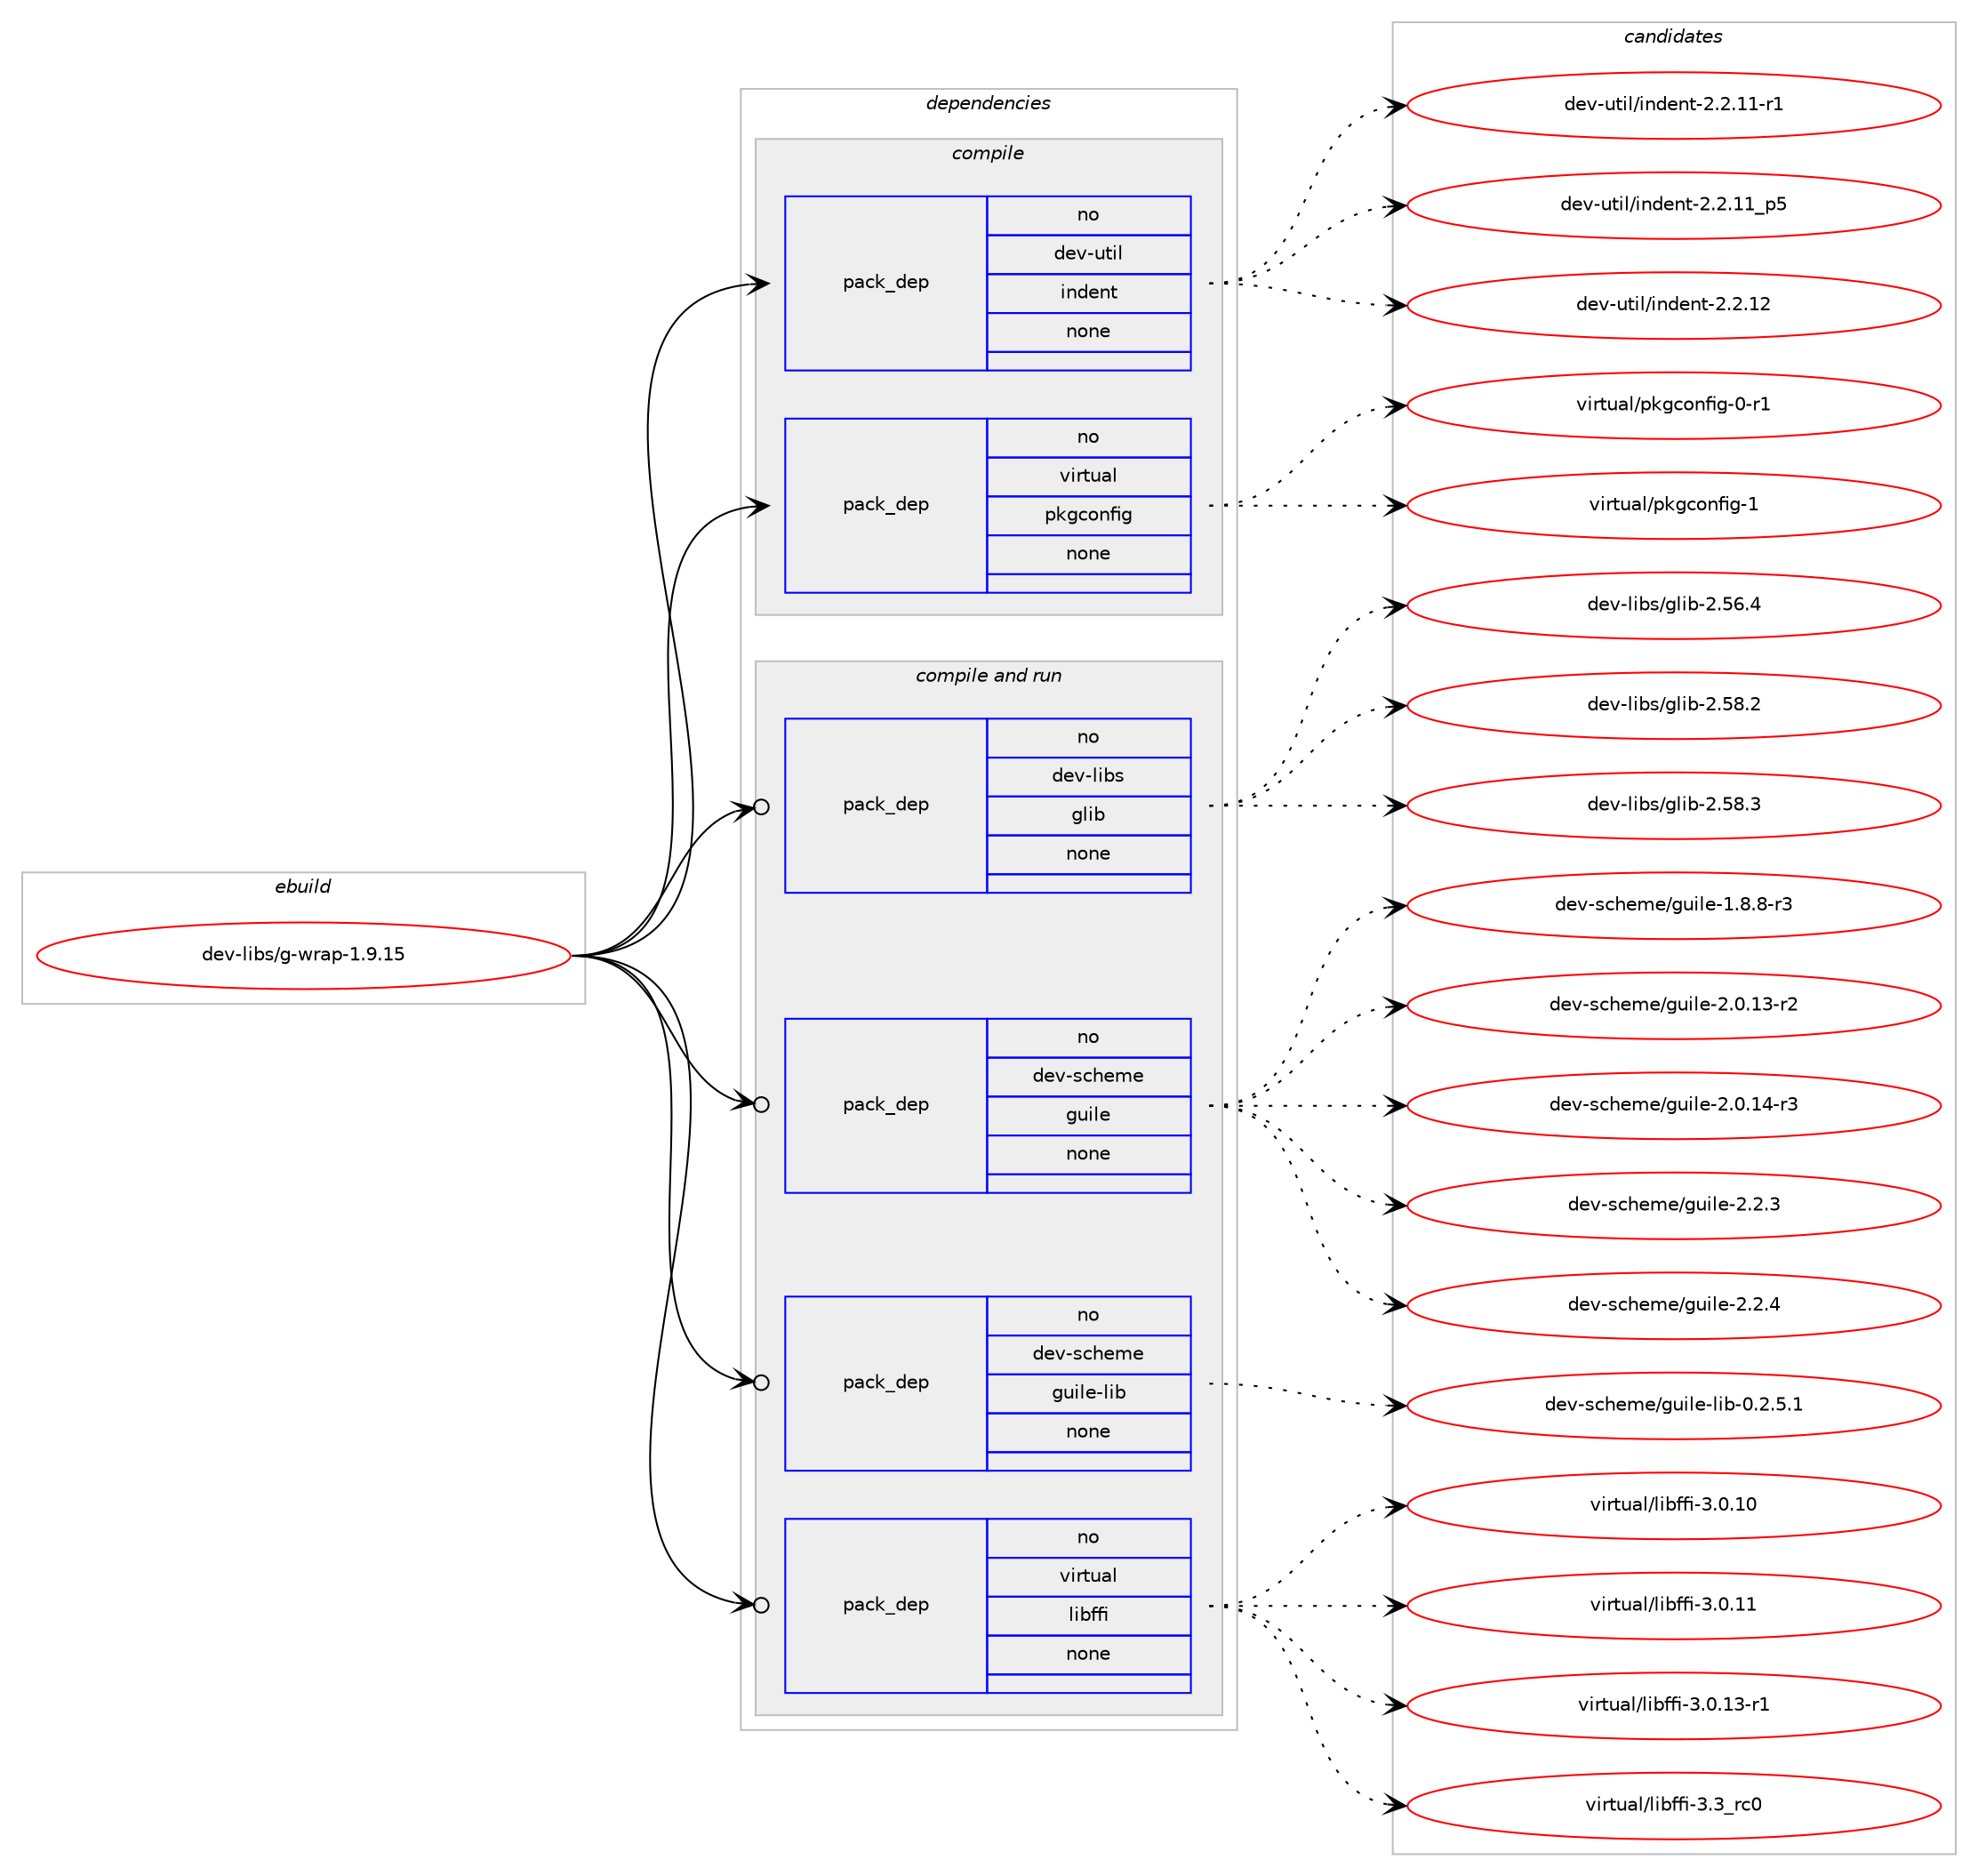 digraph prolog {

# *************
# Graph options
# *************

newrank=true;
concentrate=true;
compound=true;
graph [rankdir=LR,fontname=Helvetica,fontsize=10,ranksep=1.5];#, ranksep=2.5, nodesep=0.2];
edge  [arrowhead=vee];
node  [fontname=Helvetica,fontsize=10];

# **********
# The ebuild
# **********

subgraph cluster_leftcol {
color=gray;
rank=same;
label=<<i>ebuild</i>>;
id [label="dev-libs/g-wrap-1.9.15", color=red, width=4, href="../dev-libs/g-wrap-1.9.15.svg"];
}

# ****************
# The dependencies
# ****************

subgraph cluster_midcol {
color=gray;
label=<<i>dependencies</i>>;
subgraph cluster_compile {
fillcolor="#eeeeee";
style=filled;
label=<<i>compile</i>>;
subgraph pack977362 {
dependency1365708 [label=<<TABLE BORDER="0" CELLBORDER="1" CELLSPACING="0" CELLPADDING="4" WIDTH="220"><TR><TD ROWSPAN="6" CELLPADDING="30">pack_dep</TD></TR><TR><TD WIDTH="110">no</TD></TR><TR><TD>dev-util</TD></TR><TR><TD>indent</TD></TR><TR><TD>none</TD></TR><TR><TD></TD></TR></TABLE>>, shape=none, color=blue];
}
id:e -> dependency1365708:w [weight=20,style="solid",arrowhead="vee"];
subgraph pack977363 {
dependency1365709 [label=<<TABLE BORDER="0" CELLBORDER="1" CELLSPACING="0" CELLPADDING="4" WIDTH="220"><TR><TD ROWSPAN="6" CELLPADDING="30">pack_dep</TD></TR><TR><TD WIDTH="110">no</TD></TR><TR><TD>virtual</TD></TR><TR><TD>pkgconfig</TD></TR><TR><TD>none</TD></TR><TR><TD></TD></TR></TABLE>>, shape=none, color=blue];
}
id:e -> dependency1365709:w [weight=20,style="solid",arrowhead="vee"];
}
subgraph cluster_compileandrun {
fillcolor="#eeeeee";
style=filled;
label=<<i>compile and run</i>>;
subgraph pack977364 {
dependency1365710 [label=<<TABLE BORDER="0" CELLBORDER="1" CELLSPACING="0" CELLPADDING="4" WIDTH="220"><TR><TD ROWSPAN="6" CELLPADDING="30">pack_dep</TD></TR><TR><TD WIDTH="110">no</TD></TR><TR><TD>dev-libs</TD></TR><TR><TD>glib</TD></TR><TR><TD>none</TD></TR><TR><TD></TD></TR></TABLE>>, shape=none, color=blue];
}
id:e -> dependency1365710:w [weight=20,style="solid",arrowhead="odotvee"];
subgraph pack977365 {
dependency1365711 [label=<<TABLE BORDER="0" CELLBORDER="1" CELLSPACING="0" CELLPADDING="4" WIDTH="220"><TR><TD ROWSPAN="6" CELLPADDING="30">pack_dep</TD></TR><TR><TD WIDTH="110">no</TD></TR><TR><TD>dev-scheme</TD></TR><TR><TD>guile</TD></TR><TR><TD>none</TD></TR><TR><TD></TD></TR></TABLE>>, shape=none, color=blue];
}
id:e -> dependency1365711:w [weight=20,style="solid",arrowhead="odotvee"];
subgraph pack977366 {
dependency1365712 [label=<<TABLE BORDER="0" CELLBORDER="1" CELLSPACING="0" CELLPADDING="4" WIDTH="220"><TR><TD ROWSPAN="6" CELLPADDING="30">pack_dep</TD></TR><TR><TD WIDTH="110">no</TD></TR><TR><TD>dev-scheme</TD></TR><TR><TD>guile-lib</TD></TR><TR><TD>none</TD></TR><TR><TD></TD></TR></TABLE>>, shape=none, color=blue];
}
id:e -> dependency1365712:w [weight=20,style="solid",arrowhead="odotvee"];
subgraph pack977367 {
dependency1365713 [label=<<TABLE BORDER="0" CELLBORDER="1" CELLSPACING="0" CELLPADDING="4" WIDTH="220"><TR><TD ROWSPAN="6" CELLPADDING="30">pack_dep</TD></TR><TR><TD WIDTH="110">no</TD></TR><TR><TD>virtual</TD></TR><TR><TD>libffi</TD></TR><TR><TD>none</TD></TR><TR><TD></TD></TR></TABLE>>, shape=none, color=blue];
}
id:e -> dependency1365713:w [weight=20,style="solid",arrowhead="odotvee"];
}
subgraph cluster_run {
fillcolor="#eeeeee";
style=filled;
label=<<i>run</i>>;
}
}

# **************
# The candidates
# **************

subgraph cluster_choices {
rank=same;
color=gray;
label=<<i>candidates</i>>;

subgraph choice977362 {
color=black;
nodesep=1;
choice1001011184511711610510847105110100101110116455046504649494511449 [label="dev-util/indent-2.2.11-r1", color=red, width=4,href="../dev-util/indent-2.2.11-r1.svg"];
choice1001011184511711610510847105110100101110116455046504649499511253 [label="dev-util/indent-2.2.11_p5", color=red, width=4,href="../dev-util/indent-2.2.11_p5.svg"];
choice100101118451171161051084710511010010111011645504650464950 [label="dev-util/indent-2.2.12", color=red, width=4,href="../dev-util/indent-2.2.12.svg"];
dependency1365708:e -> choice1001011184511711610510847105110100101110116455046504649494511449:w [style=dotted,weight="100"];
dependency1365708:e -> choice1001011184511711610510847105110100101110116455046504649499511253:w [style=dotted,weight="100"];
dependency1365708:e -> choice100101118451171161051084710511010010111011645504650464950:w [style=dotted,weight="100"];
}
subgraph choice977363 {
color=black;
nodesep=1;
choice11810511411611797108471121071039911111010210510345484511449 [label="virtual/pkgconfig-0-r1", color=red, width=4,href="../virtual/pkgconfig-0-r1.svg"];
choice1181051141161179710847112107103991111101021051034549 [label="virtual/pkgconfig-1", color=red, width=4,href="../virtual/pkgconfig-1.svg"];
dependency1365709:e -> choice11810511411611797108471121071039911111010210510345484511449:w [style=dotted,weight="100"];
dependency1365709:e -> choice1181051141161179710847112107103991111101021051034549:w [style=dotted,weight="100"];
}
subgraph choice977364 {
color=black;
nodesep=1;
choice1001011184510810598115471031081059845504653544652 [label="dev-libs/glib-2.56.4", color=red, width=4,href="../dev-libs/glib-2.56.4.svg"];
choice1001011184510810598115471031081059845504653564650 [label="dev-libs/glib-2.58.2", color=red, width=4,href="../dev-libs/glib-2.58.2.svg"];
choice1001011184510810598115471031081059845504653564651 [label="dev-libs/glib-2.58.3", color=red, width=4,href="../dev-libs/glib-2.58.3.svg"];
dependency1365710:e -> choice1001011184510810598115471031081059845504653544652:w [style=dotted,weight="100"];
dependency1365710:e -> choice1001011184510810598115471031081059845504653564650:w [style=dotted,weight="100"];
dependency1365710:e -> choice1001011184510810598115471031081059845504653564651:w [style=dotted,weight="100"];
}
subgraph choice977365 {
color=black;
nodesep=1;
choice1001011184511599104101109101471031171051081014549465646564511451 [label="dev-scheme/guile-1.8.8-r3", color=red, width=4,href="../dev-scheme/guile-1.8.8-r3.svg"];
choice100101118451159910410110910147103117105108101455046484649514511450 [label="dev-scheme/guile-2.0.13-r2", color=red, width=4,href="../dev-scheme/guile-2.0.13-r2.svg"];
choice100101118451159910410110910147103117105108101455046484649524511451 [label="dev-scheme/guile-2.0.14-r3", color=red, width=4,href="../dev-scheme/guile-2.0.14-r3.svg"];
choice100101118451159910410110910147103117105108101455046504651 [label="dev-scheme/guile-2.2.3", color=red, width=4,href="../dev-scheme/guile-2.2.3.svg"];
choice100101118451159910410110910147103117105108101455046504652 [label="dev-scheme/guile-2.2.4", color=red, width=4,href="../dev-scheme/guile-2.2.4.svg"];
dependency1365711:e -> choice1001011184511599104101109101471031171051081014549465646564511451:w [style=dotted,weight="100"];
dependency1365711:e -> choice100101118451159910410110910147103117105108101455046484649514511450:w [style=dotted,weight="100"];
dependency1365711:e -> choice100101118451159910410110910147103117105108101455046484649524511451:w [style=dotted,weight="100"];
dependency1365711:e -> choice100101118451159910410110910147103117105108101455046504651:w [style=dotted,weight="100"];
dependency1365711:e -> choice100101118451159910410110910147103117105108101455046504652:w [style=dotted,weight="100"];
}
subgraph choice977366 {
color=black;
nodesep=1;
choice10010111845115991041011091014710311710510810145108105984548465046534649 [label="dev-scheme/guile-lib-0.2.5.1", color=red, width=4,href="../dev-scheme/guile-lib-0.2.5.1.svg"];
dependency1365712:e -> choice10010111845115991041011091014710311710510810145108105984548465046534649:w [style=dotted,weight="100"];
}
subgraph choice977367 {
color=black;
nodesep=1;
choice11810511411611797108471081059810210210545514648464948 [label="virtual/libffi-3.0.10", color=red, width=4,href="../virtual/libffi-3.0.10.svg"];
choice11810511411611797108471081059810210210545514648464949 [label="virtual/libffi-3.0.11", color=red, width=4,href="../virtual/libffi-3.0.11.svg"];
choice118105114116117971084710810598102102105455146484649514511449 [label="virtual/libffi-3.0.13-r1", color=red, width=4,href="../virtual/libffi-3.0.13-r1.svg"];
choice11810511411611797108471081059810210210545514651951149948 [label="virtual/libffi-3.3_rc0", color=red, width=4,href="../virtual/libffi-3.3_rc0.svg"];
dependency1365713:e -> choice11810511411611797108471081059810210210545514648464948:w [style=dotted,weight="100"];
dependency1365713:e -> choice11810511411611797108471081059810210210545514648464949:w [style=dotted,weight="100"];
dependency1365713:e -> choice118105114116117971084710810598102102105455146484649514511449:w [style=dotted,weight="100"];
dependency1365713:e -> choice11810511411611797108471081059810210210545514651951149948:w [style=dotted,weight="100"];
}
}

}

